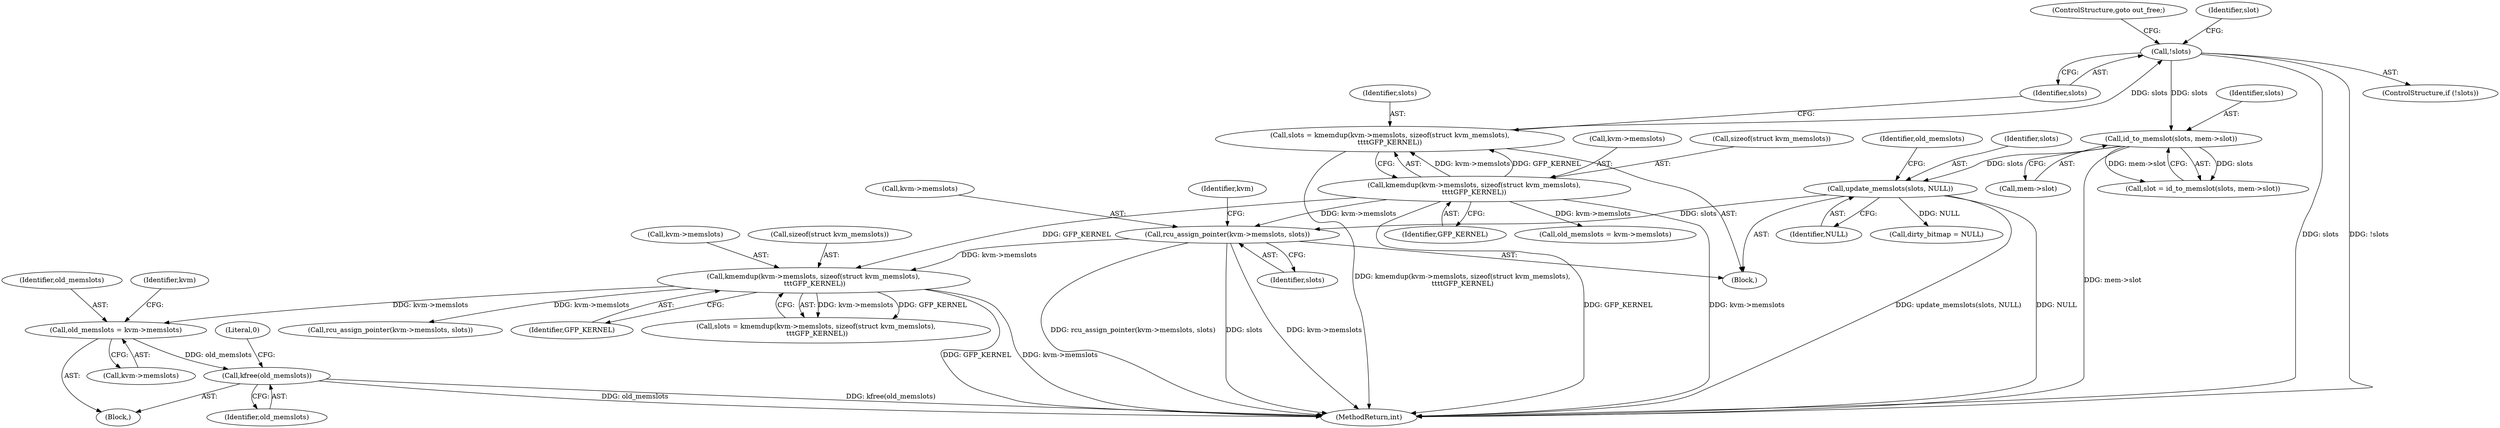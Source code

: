 digraph "0_linux_e40f193f5bb022e927a57a4f5d5194e4f12ddb74@API" {
"1000481" [label="(Call,kfree(old_memslots))"];
"1000461" [label="(Call,old_memslots = kvm->memslots)"];
"1000437" [label="(Call,kmemdup(kvm->memslots, sizeof(struct kvm_memslots),\n \t\t\tGFP_KERNEL))"];
"1000409" [label="(Call,rcu_assign_pointer(kvm->memslots, slots))"];
"1000378" [label="(Call,kmemdup(kvm->memslots, sizeof(struct kvm_memslots),\n\t\t\t\tGFP_KERNEL))"];
"1000401" [label="(Call,update_memslots(slots, NULL))"];
"1000391" [label="(Call,id_to_memslot(slots, mem->slot))"];
"1000386" [label="(Call,!slots)"];
"1000376" [label="(Call,slots = kmemdup(kvm->memslots, sizeof(struct kvm_memslots),\n\t\t\t\tGFP_KERNEL))"];
"1000116" [label="(Block,)"];
"1000402" [label="(Identifier,slots)"];
"1000388" [label="(ControlStructure,goto out_free;)"];
"1000391" [label="(Call,id_to_memslot(slots, mem->slot))"];
"1000386" [label="(Call,!slots)"];
"1000379" [label="(Call,kvm->memslots)"];
"1000370" [label="(Block,)"];
"1000492" [label="(MethodReturn,int)"];
"1000409" [label="(Call,rcu_assign_pointer(kvm->memslots, slots))"];
"1000438" [label="(Call,kvm->memslots)"];
"1000443" [label="(Identifier,GFP_KERNEL)"];
"1000385" [label="(ControlStructure,if (!slots))"];
"1000413" [label="(Identifier,slots)"];
"1000389" [label="(Call,slot = id_to_memslot(slots, mem->slot))"];
"1000392" [label="(Identifier,slots)"];
"1000377" [label="(Identifier,slots)"];
"1000401" [label="(Call,update_memslots(slots, NULL))"];
"1000378" [label="(Call,kmemdup(kvm->memslots, sizeof(struct kvm_memslots),\n\t\t\t\tGFP_KERNEL))"];
"1000393" [label="(Call,mem->slot)"];
"1000437" [label="(Call,kmemdup(kvm->memslots, sizeof(struct kvm_memslots),\n \t\t\tGFP_KERNEL))"];
"1000435" [label="(Call,slots = kmemdup(kvm->memslots, sizeof(struct kvm_memslots),\n \t\t\tGFP_KERNEL))"];
"1000403" [label="(Identifier,NULL)"];
"1000466" [label="(Call,rcu_assign_pointer(kvm->memslots, slots))"];
"1000468" [label="(Identifier,kvm)"];
"1000463" [label="(Call,kvm->memslots)"];
"1000461" [label="(Call,old_memslots = kvm->memslots)"];
"1000376" [label="(Call,slots = kmemdup(kvm->memslots, sizeof(struct kvm_memslots),\n\t\t\t\tGFP_KERNEL))"];
"1000405" [label="(Identifier,old_memslots)"];
"1000462" [label="(Identifier,old_memslots)"];
"1000417" [label="(Identifier,kvm)"];
"1000384" [label="(Identifier,GFP_KERNEL)"];
"1000390" [label="(Identifier,slot)"];
"1000482" [label="(Identifier,old_memslots)"];
"1000458" [label="(Call,dirty_bitmap = NULL)"];
"1000387" [label="(Identifier,slots)"];
"1000481" [label="(Call,kfree(old_memslots))"];
"1000382" [label="(Call,sizeof(struct kvm_memslots))"];
"1000441" [label="(Call,sizeof(struct kvm_memslots))"];
"1000410" [label="(Call,kvm->memslots)"];
"1000484" [label="(Literal,0)"];
"1000404" [label="(Call,old_memslots = kvm->memslots)"];
"1000481" -> "1000116"  [label="AST: "];
"1000481" -> "1000482"  [label="CFG: "];
"1000482" -> "1000481"  [label="AST: "];
"1000484" -> "1000481"  [label="CFG: "];
"1000481" -> "1000492"  [label="DDG: kfree(old_memslots)"];
"1000481" -> "1000492"  [label="DDG: old_memslots"];
"1000461" -> "1000481"  [label="DDG: old_memslots"];
"1000461" -> "1000116"  [label="AST: "];
"1000461" -> "1000463"  [label="CFG: "];
"1000462" -> "1000461"  [label="AST: "];
"1000463" -> "1000461"  [label="AST: "];
"1000468" -> "1000461"  [label="CFG: "];
"1000437" -> "1000461"  [label="DDG: kvm->memslots"];
"1000437" -> "1000435"  [label="AST: "];
"1000437" -> "1000443"  [label="CFG: "];
"1000438" -> "1000437"  [label="AST: "];
"1000441" -> "1000437"  [label="AST: "];
"1000443" -> "1000437"  [label="AST: "];
"1000435" -> "1000437"  [label="CFG: "];
"1000437" -> "1000492"  [label="DDG: GFP_KERNEL"];
"1000437" -> "1000492"  [label="DDG: kvm->memslots"];
"1000437" -> "1000435"  [label="DDG: kvm->memslots"];
"1000437" -> "1000435"  [label="DDG: GFP_KERNEL"];
"1000409" -> "1000437"  [label="DDG: kvm->memslots"];
"1000378" -> "1000437"  [label="DDG: GFP_KERNEL"];
"1000437" -> "1000466"  [label="DDG: kvm->memslots"];
"1000409" -> "1000370"  [label="AST: "];
"1000409" -> "1000413"  [label="CFG: "];
"1000410" -> "1000409"  [label="AST: "];
"1000413" -> "1000409"  [label="AST: "];
"1000417" -> "1000409"  [label="CFG: "];
"1000409" -> "1000492"  [label="DDG: rcu_assign_pointer(kvm->memslots, slots)"];
"1000409" -> "1000492"  [label="DDG: slots"];
"1000409" -> "1000492"  [label="DDG: kvm->memslots"];
"1000378" -> "1000409"  [label="DDG: kvm->memslots"];
"1000401" -> "1000409"  [label="DDG: slots"];
"1000378" -> "1000376"  [label="AST: "];
"1000378" -> "1000384"  [label="CFG: "];
"1000379" -> "1000378"  [label="AST: "];
"1000382" -> "1000378"  [label="AST: "];
"1000384" -> "1000378"  [label="AST: "];
"1000376" -> "1000378"  [label="CFG: "];
"1000378" -> "1000492"  [label="DDG: GFP_KERNEL"];
"1000378" -> "1000492"  [label="DDG: kvm->memslots"];
"1000378" -> "1000376"  [label="DDG: kvm->memslots"];
"1000378" -> "1000376"  [label="DDG: GFP_KERNEL"];
"1000378" -> "1000404"  [label="DDG: kvm->memslots"];
"1000401" -> "1000370"  [label="AST: "];
"1000401" -> "1000403"  [label="CFG: "];
"1000402" -> "1000401"  [label="AST: "];
"1000403" -> "1000401"  [label="AST: "];
"1000405" -> "1000401"  [label="CFG: "];
"1000401" -> "1000492"  [label="DDG: update_memslots(slots, NULL)"];
"1000401" -> "1000492"  [label="DDG: NULL"];
"1000391" -> "1000401"  [label="DDG: slots"];
"1000401" -> "1000458"  [label="DDG: NULL"];
"1000391" -> "1000389"  [label="AST: "];
"1000391" -> "1000393"  [label="CFG: "];
"1000392" -> "1000391"  [label="AST: "];
"1000393" -> "1000391"  [label="AST: "];
"1000389" -> "1000391"  [label="CFG: "];
"1000391" -> "1000492"  [label="DDG: mem->slot"];
"1000391" -> "1000389"  [label="DDG: slots"];
"1000391" -> "1000389"  [label="DDG: mem->slot"];
"1000386" -> "1000391"  [label="DDG: slots"];
"1000386" -> "1000385"  [label="AST: "];
"1000386" -> "1000387"  [label="CFG: "];
"1000387" -> "1000386"  [label="AST: "];
"1000388" -> "1000386"  [label="CFG: "];
"1000390" -> "1000386"  [label="CFG: "];
"1000386" -> "1000492"  [label="DDG: slots"];
"1000386" -> "1000492"  [label="DDG: !slots"];
"1000376" -> "1000386"  [label="DDG: slots"];
"1000376" -> "1000370"  [label="AST: "];
"1000377" -> "1000376"  [label="AST: "];
"1000387" -> "1000376"  [label="CFG: "];
"1000376" -> "1000492"  [label="DDG: kmemdup(kvm->memslots, sizeof(struct kvm_memslots),\n\t\t\t\tGFP_KERNEL)"];
}
